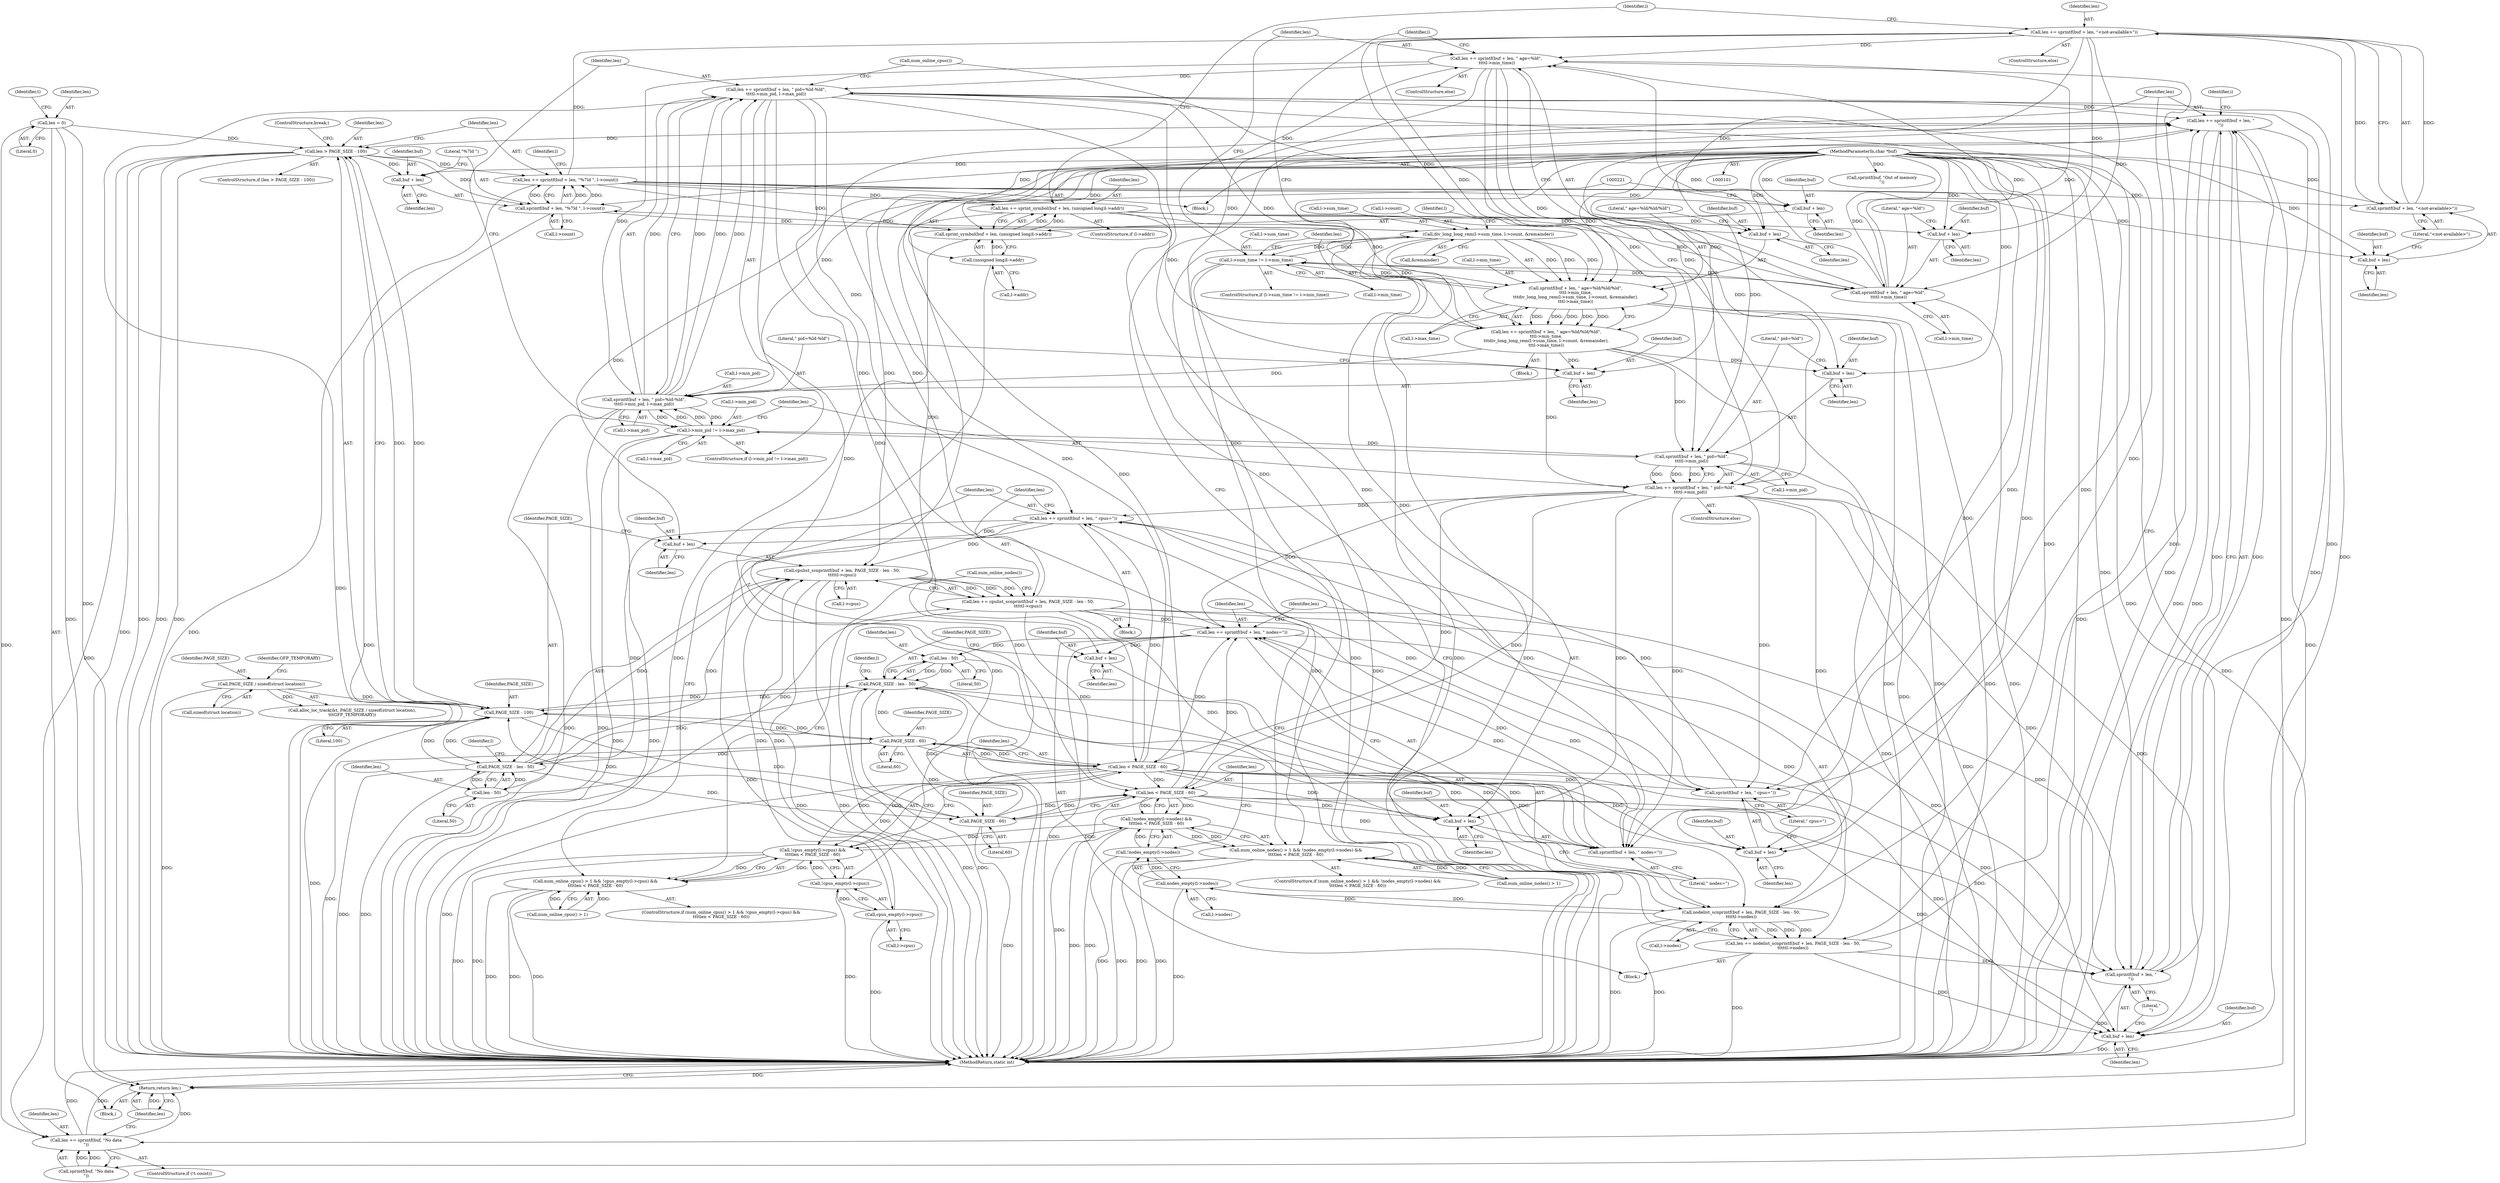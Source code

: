 digraph "0_linux_f8bd2258e2d520dff28c855658bd24bdafb5102d_9@API" {
"1000226" [label="(Call,len += sprintf(buf + len, \"<not-available>\"))"];
"1000228" [label="(Call,sprintf(buf + len, \"<not-available>\"))"];
"1000103" [label="(MethodParameterIn,char *buf)"];
"1000200" [label="(Call,len += sprintf(buf + len, \"%7ld \", l->count))"];
"1000202" [label="(Call,sprintf(buf + len, \"%7ld \", l->count))"];
"1000194" [label="(Call,len > PAGE_SIZE - 100)"];
"1000107" [label="(Call,len = 0)"];
"1000384" [label="(Call,len += sprintf(buf + len, \"\n\"))"];
"1000386" [label="(Call,sprintf(buf + len, \"\n\"))"];
"1000332" [label="(Call,len += cpulist_scnprintf(buf + len, PAGE_SIZE - len - 50,\n\t\t\t\t\tl->cpus))"];
"1000334" [label="(Call,cpulist_scnprintf(buf + len, PAGE_SIZE - len - 50,\n\t\t\t\t\tl->cpus))"];
"1000325" [label="(Call,len += sprintf(buf + len, \" cpus=\"))"];
"1000327" [label="(Call,sprintf(buf + len, \" cpus=\"))"];
"1000284" [label="(Call,len += sprintf(buf + len, \" pid=%ld-%ld\",\n\t\t\t\tl->min_pid, l->max_pid))"];
"1000286" [label="(Call,sprintf(buf + len, \" pid=%ld-%ld\",\n\t\t\t\tl->min_pid, l->max_pid))"];
"1000266" [label="(Call,len += sprintf(buf + len, \" age=%ld\",\n \t\t\t\tl->min_time))"];
"1000268" [label="(Call,sprintf(buf + len, \" age=%ld\",\n \t\t\t\tl->min_time))"];
"1000226" [label="(Call,len += sprintf(buf + len, \"<not-available>\"))"];
"1000214" [label="(Call,len += sprint_symbol(buf + len, (unsigned long)l->addr))"];
"1000216" [label="(Call,sprint_symbol(buf + len, (unsigned long)l->addr))"];
"1000220" [label="(Call,(unsigned long)l->addr)"];
"1000234" [label="(Call,l->sum_time != l->min_time)"];
"1000253" [label="(Call,div_long_long_rem(l->sum_time, l->count, &remainder))"];
"1000245" [label="(Call,sprintf(buf + len, \" age=%ld/%ld/%ld\",\n\t\t\tl->min_time,\n\t\t\tdiv_long_long_rem(l->sum_time, l->count, &remainder),\n\t\t\tl->max_time))"];
"1000243" [label="(Call,len += sprintf(buf + len, \" age=%ld/%ld/%ld\",\n\t\t\tl->min_time,\n\t\t\tdiv_long_long_rem(l->sum_time, l->count, &remainder),\n\t\t\tl->max_time))"];
"1000277" [label="(Call,l->min_pid != l->max_pid)"];
"1000300" [label="(Call,sprintf(buf + len, \" pid=%ld\",\n\t\t\t\tl->min_pid))"];
"1000298" [label="(Call,len += sprintf(buf + len, \" pid=%ld\",\n\t\t\t\tl->min_pid))"];
"1000319" [label="(Call,len < PAGE_SIZE - 60)"];
"1000321" [label="(Call,PAGE_SIZE - 60)"];
"1000196" [label="(Call,PAGE_SIZE - 100)"];
"1000338" [label="(Call,PAGE_SIZE - len - 50)"];
"1000340" [label="(Call,len - 50)"];
"1000376" [label="(Call,PAGE_SIZE - len - 50)"];
"1000359" [label="(Call,PAGE_SIZE - 60)"];
"1000378" [label="(Call,len - 50)"];
"1000363" [label="(Call,len += sprintf(buf + len, \" nodes=\"))"];
"1000365" [label="(Call,sprintf(buf + len, \" nodes=\"))"];
"1000357" [label="(Call,len < PAGE_SIZE - 60)"];
"1000120" [label="(Call,PAGE_SIZE / sizeof(struct location))"];
"1000315" [label="(Call,cpus_empty(l->cpus))"];
"1000370" [label="(Call,len += nodelist_scnprintf(buf + len, PAGE_SIZE - len - 50,\n\t\t\t\t\tl->nodes))"];
"1000372" [label="(Call,nodelist_scnprintf(buf + len, PAGE_SIZE - len - 50,\n\t\t\t\t\tl->nodes))"];
"1000353" [label="(Call,nodes_empty(l->nodes))"];
"1000313" [label="(Call,!cpus_empty(l->cpus) &&\n\t\t\t\tlen < PAGE_SIZE - 60)"];
"1000309" [label="(Call,num_online_cpus() > 1 && !cpus_empty(l->cpus) &&\n\t\t\t\tlen < PAGE_SIZE - 60)"];
"1000351" [label="(Call,!nodes_empty(l->nodes) &&\n\t\t\t\tlen < PAGE_SIZE - 60)"];
"1000347" [label="(Call,num_online_nodes() > 1 && !nodes_empty(l->nodes) &&\n\t\t\t\tlen < PAGE_SIZE - 60)"];
"1000314" [label="(Call,!cpus_empty(l->cpus))"];
"1000352" [label="(Call,!nodes_empty(l->nodes))"];
"1000328" [label="(Call,buf + len)"];
"1000366" [label="(Call,buf + len)"];
"1000387" [label="(Call,buf + len)"];
"1000287" [label="(Call,buf + len)"];
"1000301" [label="(Call,buf + len)"];
"1000246" [label="(Call,buf + len)"];
"1000269" [label="(Call,buf + len)"];
"1000217" [label="(Call,buf + len)"];
"1000229" [label="(Call,buf + len)"];
"1000203" [label="(Call,buf + len)"];
"1000399" [label="(Call,len += sprintf(buf, \"No data\n\"))"];
"1000404" [label="(Return,return len;)"];
"1000373" [label="(Call,buf + len)"];
"1000335" [label="(Call,buf + len)"];
"1000404" [label="(Return,return len;)"];
"1000246" [label="(Call,buf + len)"];
"1000334" [label="(Call,cpulist_scnprintf(buf + len, PAGE_SIZE - len - 50,\n\t\t\t\t\tl->cpus))"];
"1000244" [label="(Identifier,len)"];
"1000249" [label="(Literal,\" age=%ld/%ld/%ld\")"];
"1000195" [label="(Identifier,len)"];
"1000228" [label="(Call,sprintf(buf + len, \"<not-available>\"))"];
"1000281" [label="(Call,l->max_pid)"];
"1000272" [label="(Literal,\" age=%ld\")"];
"1000381" [label="(Call,l->nodes)"];
"1000354" [label="(Call,l->nodes)"];
"1000363" [label="(Call,len += sprintf(buf + len, \" nodes=\"))"];
"1000105" [label="(Block,)"];
"1000314" [label="(Call,!cpus_empty(l->cpus))"];
"1000330" [label="(Identifier,len)"];
"1000103" [label="(MethodParameterIn,char *buf)"];
"1000235" [label="(Call,l->sum_time)"];
"1000386" [label="(Call,sprintf(buf + len, \"\n\"))"];
"1000267" [label="(Identifier,len)"];
"1000300" [label="(Call,sprintf(buf + len, \" pid=%ld\",\n\t\t\t\tl->min_pid))"];
"1000266" [label="(Call,len += sprintf(buf + len, \" age=%ld\",\n \t\t\t\tl->min_time))"];
"1000216" [label="(Call,sprint_symbol(buf + len, (unsigned long)l->addr))"];
"1000257" [label="(Call,l->count)"];
"1000351" [label="(Call,!nodes_empty(l->nodes) &&\n\t\t\t\tlen < PAGE_SIZE - 60)"];
"1000370" [label="(Call,len += nodelist_scnprintf(buf + len, PAGE_SIZE - len - 50,\n\t\t\t\t\tl->nodes))"];
"1000331" [label="(Literal,\" cpus=\")"];
"1000198" [label="(Literal,100)"];
"1000378" [label="(Call,len - 50)"];
"1000297" [label="(ControlStructure,else)"];
"1000394" [label="(ControlStructure,if (!t.count))"];
"1000340" [label="(Call,len - 50)"];
"1000342" [label="(Literal,50)"];
"1000276" [label="(ControlStructure,if (l->min_pid != l->max_pid))"];
"1000193" [label="(ControlStructure,if (len > PAGE_SIZE - 100))"];
"1000364" [label="(Identifier,len)"];
"1000368" [label="(Identifier,len)"];
"1000241" [label="(Block,)"];
"1000212" [label="(Identifier,l)"];
"1000236" [label="(Identifier,l)"];
"1000328" [label="(Call,buf + len)"];
"1000217" [label="(Call,buf + len)"];
"1000277" [label="(Call,l->min_pid != l->max_pid)"];
"1000335" [label="(Call,buf + len)"];
"1000121" [label="(Identifier,PAGE_SIZE)"];
"1000302" [label="(Identifier,buf)"];
"1000182" [label="(Identifier,i)"];
"1000385" [label="(Identifier,len)"];
"1000194" [label="(Call,len > PAGE_SIZE - 100)"];
"1000210" [label="(ControlStructure,if (l->addr))"];
"1000400" [label="(Identifier,len)"];
"1000226" [label="(Call,len += sprintf(buf + len, \"<not-available>\"))"];
"1000320" [label="(Identifier,len)"];
"1000344" [label="(Identifier,l)"];
"1000183" [label="(Block,)"];
"1000108" [label="(Identifier,len)"];
"1000265" [label="(ControlStructure,else)"];
"1000405" [label="(Identifier,len)"];
"1000375" [label="(Identifier,len)"];
"1000203" [label="(Call,buf + len)"];
"1000325" [label="(Call,len += sprintf(buf + len, \" cpus=\"))"];
"1000346" [label="(ControlStructure,if (num_online_nodes() > 1 && !nodes_empty(l->nodes) &&\n\t\t\t\tlen < PAGE_SIZE - 60))"];
"1000284" [label="(Call,len += sprintf(buf + len, \" pid=%ld-%ld\",\n\t\t\t\tl->min_pid, l->max_pid))"];
"1000233" [label="(ControlStructure,if (l->sum_time != l->min_time))"];
"1000219" [label="(Identifier,len)"];
"1000232" [label="(Literal,\"<not-available>\")"];
"1000222" [label="(Call,l->addr)"];
"1000260" [label="(Call,&remainder)"];
"1000229" [label="(Call,buf + len)"];
"1000366" [label="(Call,buf + len)"];
"1000298" [label="(Call,len += sprintf(buf + len, \" pid=%ld\",\n\t\t\t\tl->min_pid))"];
"1000220" [label="(Call,(unsigned long)l->addr)"];
"1000376" [label="(Call,PAGE_SIZE - len - 50)"];
"1000305" [label="(Call,l->min_pid)"];
"1000207" [label="(Call,l->count)"];
"1000126" [label="(Call,sprintf(buf, \"Out of memory\n\"))"];
"1000324" [label="(Block,)"];
"1000199" [label="(ControlStructure,break;)"];
"1000238" [label="(Call,l->min_time)"];
"1000263" [label="(Identifier,l)"];
"1000341" [label="(Identifier,len)"];
"1000303" [label="(Identifier,len)"];
"1000214" [label="(Call,len += sprint_symbol(buf + len, (unsigned long)l->addr))"];
"1000204" [label="(Identifier,buf)"];
"1000285" [label="(Identifier,len)"];
"1000234" [label="(Call,l->sum_time != l->min_time)"];
"1000269" [label="(Call,buf + len)"];
"1000352" [label="(Call,!nodes_empty(l->nodes))"];
"1000279" [label="(Identifier,l)"];
"1000250" [label="(Call,l->min_time)"];
"1000262" [label="(Call,l->max_time)"];
"1000327" [label="(Call,sprintf(buf + len, \" cpus=\"))"];
"1000365" [label="(Call,sprintf(buf + len, \" nodes=\"))"];
"1000337" [label="(Identifier,len)"];
"1000336" [label="(Identifier,buf)"];
"1000373" [label="(Call,buf + len)"];
"1000117" [label="(Call,alloc_loc_track(&t, PAGE_SIZE / sizeof(struct location),\n\t\t\tGFP_TEMPORARY))"];
"1000205" [label="(Identifier,len)"];
"1000268" [label="(Call,sprintf(buf + len, \" age=%ld\",\n \t\t\t\tl->min_time))"];
"1000323" [label="(Literal,60)"];
"1000315" [label="(Call,cpus_empty(l->cpus))"];
"1000353" [label="(Call,nodes_empty(l->nodes))"];
"1000387" [label="(Call,buf + len)"];
"1000253" [label="(Call,div_long_long_rem(l->sum_time, l->count, &remainder))"];
"1000374" [label="(Identifier,buf)"];
"1000270" [label="(Identifier,buf)"];
"1000308" [label="(ControlStructure,if (num_online_cpus() > 1 && !cpus_empty(l->cpus) &&\n\t\t\t\tlen < PAGE_SIZE - 60))"];
"1000113" [label="(Identifier,t)"];
"1000206" [label="(Literal,\"%7ld \")"];
"1000254" [label="(Call,l->sum_time)"];
"1000311" [label="(Call,num_online_cpus())"];
"1000347" [label="(Call,num_online_nodes() > 1 && !nodes_empty(l->nodes) &&\n\t\t\t\tlen < PAGE_SIZE - 60)"];
"1000349" [label="(Call,num_online_nodes())"];
"1000357" [label="(Call,len < PAGE_SIZE - 60)"];
"1000310" [label="(Call,num_online_cpus() > 1)"];
"1000382" [label="(Identifier,l)"];
"1000107" [label="(Call,len = 0)"];
"1000309" [label="(Call,num_online_cpus() > 1 && !cpus_empty(l->cpus) &&\n\t\t\t\tlen < PAGE_SIZE - 60)"];
"1000202" [label="(Call,sprintf(buf + len, \"%7ld \", l->count))"];
"1000287" [label="(Call,buf + len)"];
"1000197" [label="(Identifier,PAGE_SIZE)"];
"1000339" [label="(Identifier,PAGE_SIZE)"];
"1000371" [label="(Identifier,len)"];
"1000367" [label="(Identifier,buf)"];
"1000122" [label="(Call,sizeof(struct location))"];
"1000326" [label="(Identifier,len)"];
"1000196" [label="(Call,PAGE_SIZE - 100)"];
"1000225" [label="(ControlStructure,else)"];
"1000333" [label="(Identifier,len)"];
"1000304" [label="(Literal,\" pid=%ld\")"];
"1000329" [label="(Identifier,buf)"];
"1000231" [label="(Identifier,len)"];
"1000248" [label="(Identifier,len)"];
"1000360" [label="(Identifier,PAGE_SIZE)"];
"1000390" [label="(Literal,\"\n\")"];
"1000286" [label="(Call,sprintf(buf + len, \" pid=%ld-%ld\",\n\t\t\t\tl->min_pid, l->max_pid))"];
"1000289" [label="(Identifier,len)"];
"1000380" [label="(Literal,50)"];
"1000243" [label="(Call,len += sprintf(buf + len, \" age=%ld/%ld/%ld\",\n\t\t\tl->min_time,\n\t\t\tdiv_long_long_rem(l->sum_time, l->count, &remainder),\n\t\t\tl->max_time))"];
"1000338" [label="(Call,PAGE_SIZE - len - 50)"];
"1000299" [label="(Identifier,len)"];
"1000291" [label="(Call,l->min_pid)"];
"1000361" [label="(Literal,60)"];
"1000109" [label="(Literal,0)"];
"1000399" [label="(Call,len += sprintf(buf, \"No data\n\"))"];
"1000372" [label="(Call,nodelist_scnprintf(buf + len, PAGE_SIZE - len - 50,\n\t\t\t\t\tl->nodes))"];
"1000124" [label="(Identifier,GFP_TEMPORARY)"];
"1000384" [label="(Call,len += sprintf(buf + len, \"\n\"))"];
"1000369" [label="(Literal,\" nodes=\")"];
"1000321" [label="(Call,PAGE_SIZE - 60)"];
"1000294" [label="(Call,l->max_pid)"];
"1000200" [label="(Call,len += sprintf(buf + len, \"%7ld \", l->count))"];
"1000348" [label="(Call,num_online_nodes() > 1)"];
"1000316" [label="(Call,l->cpus)"];
"1000273" [label="(Call,l->min_time)"];
"1000227" [label="(Identifier,len)"];
"1000319" [label="(Call,len < PAGE_SIZE - 60)"];
"1000332" [label="(Call,len += cpulist_scnprintf(buf + len, PAGE_SIZE - len - 50,\n\t\t\t\t\tl->cpus))"];
"1000359" [label="(Call,PAGE_SIZE - 60)"];
"1000301" [label="(Call,buf + len)"];
"1000406" [label="(MethodReturn,static int)"];
"1000377" [label="(Identifier,PAGE_SIZE)"];
"1000290" [label="(Literal,\" pid=%ld-%ld\")"];
"1000230" [label="(Identifier,buf)"];
"1000401" [label="(Call,sprintf(buf, \"No data\n\"))"];
"1000313" [label="(Call,!cpus_empty(l->cpus) &&\n\t\t\t\tlen < PAGE_SIZE - 60)"];
"1000271" [label="(Identifier,len)"];
"1000201" [label="(Identifier,len)"];
"1000120" [label="(Call,PAGE_SIZE / sizeof(struct location))"];
"1000247" [label="(Identifier,buf)"];
"1000288" [label="(Identifier,buf)"];
"1000322" [label="(Identifier,PAGE_SIZE)"];
"1000278" [label="(Call,l->min_pid)"];
"1000388" [label="(Identifier,buf)"];
"1000389" [label="(Identifier,len)"];
"1000245" [label="(Call,sprintf(buf + len, \" age=%ld/%ld/%ld\",\n\t\t\tl->min_time,\n\t\t\tdiv_long_long_rem(l->sum_time, l->count, &remainder),\n\t\t\tl->max_time))"];
"1000343" [label="(Call,l->cpus)"];
"1000218" [label="(Identifier,buf)"];
"1000379" [label="(Identifier,len)"];
"1000362" [label="(Block,)"];
"1000358" [label="(Identifier,len)"];
"1000215" [label="(Identifier,len)"];
"1000226" -> "1000225"  [label="AST: "];
"1000226" -> "1000228"  [label="CFG: "];
"1000227" -> "1000226"  [label="AST: "];
"1000228" -> "1000226"  [label="AST: "];
"1000236" -> "1000226"  [label="CFG: "];
"1000226" -> "1000406"  [label="DDG: "];
"1000228" -> "1000226"  [label="DDG: "];
"1000228" -> "1000226"  [label="DDG: "];
"1000200" -> "1000226"  [label="DDG: "];
"1000226" -> "1000243"  [label="DDG: "];
"1000226" -> "1000245"  [label="DDG: "];
"1000226" -> "1000246"  [label="DDG: "];
"1000226" -> "1000266"  [label="DDG: "];
"1000226" -> "1000268"  [label="DDG: "];
"1000226" -> "1000269"  [label="DDG: "];
"1000228" -> "1000232"  [label="CFG: "];
"1000229" -> "1000228"  [label="AST: "];
"1000232" -> "1000228"  [label="AST: "];
"1000103" -> "1000228"  [label="DDG: "];
"1000200" -> "1000228"  [label="DDG: "];
"1000103" -> "1000101"  [label="AST: "];
"1000103" -> "1000406"  [label="DDG: "];
"1000103" -> "1000126"  [label="DDG: "];
"1000103" -> "1000202"  [label="DDG: "];
"1000103" -> "1000203"  [label="DDG: "];
"1000103" -> "1000216"  [label="DDG: "];
"1000103" -> "1000217"  [label="DDG: "];
"1000103" -> "1000229"  [label="DDG: "];
"1000103" -> "1000245"  [label="DDG: "];
"1000103" -> "1000246"  [label="DDG: "];
"1000103" -> "1000268"  [label="DDG: "];
"1000103" -> "1000269"  [label="DDG: "];
"1000103" -> "1000286"  [label="DDG: "];
"1000103" -> "1000287"  [label="DDG: "];
"1000103" -> "1000300"  [label="DDG: "];
"1000103" -> "1000301"  [label="DDG: "];
"1000103" -> "1000327"  [label="DDG: "];
"1000103" -> "1000328"  [label="DDG: "];
"1000103" -> "1000334"  [label="DDG: "];
"1000103" -> "1000335"  [label="DDG: "];
"1000103" -> "1000365"  [label="DDG: "];
"1000103" -> "1000366"  [label="DDG: "];
"1000103" -> "1000372"  [label="DDG: "];
"1000103" -> "1000373"  [label="DDG: "];
"1000103" -> "1000386"  [label="DDG: "];
"1000103" -> "1000387"  [label="DDG: "];
"1000103" -> "1000401"  [label="DDG: "];
"1000200" -> "1000183"  [label="AST: "];
"1000200" -> "1000202"  [label="CFG: "];
"1000201" -> "1000200"  [label="AST: "];
"1000202" -> "1000200"  [label="AST: "];
"1000212" -> "1000200"  [label="CFG: "];
"1000200" -> "1000406"  [label="DDG: "];
"1000202" -> "1000200"  [label="DDG: "];
"1000202" -> "1000200"  [label="DDG: "];
"1000202" -> "1000200"  [label="DDG: "];
"1000194" -> "1000200"  [label="DDG: "];
"1000200" -> "1000214"  [label="DDG: "];
"1000200" -> "1000216"  [label="DDG: "];
"1000200" -> "1000217"  [label="DDG: "];
"1000200" -> "1000229"  [label="DDG: "];
"1000202" -> "1000207"  [label="CFG: "];
"1000203" -> "1000202"  [label="AST: "];
"1000206" -> "1000202"  [label="AST: "];
"1000207" -> "1000202"  [label="AST: "];
"1000202" -> "1000406"  [label="DDG: "];
"1000194" -> "1000202"  [label="DDG: "];
"1000253" -> "1000202"  [label="DDG: "];
"1000202" -> "1000253"  [label="DDG: "];
"1000194" -> "1000193"  [label="AST: "];
"1000194" -> "1000196"  [label="CFG: "];
"1000195" -> "1000194"  [label="AST: "];
"1000196" -> "1000194"  [label="AST: "];
"1000199" -> "1000194"  [label="CFG: "];
"1000201" -> "1000194"  [label="CFG: "];
"1000194" -> "1000406"  [label="DDG: "];
"1000194" -> "1000406"  [label="DDG: "];
"1000194" -> "1000406"  [label="DDG: "];
"1000107" -> "1000194"  [label="DDG: "];
"1000384" -> "1000194"  [label="DDG: "];
"1000196" -> "1000194"  [label="DDG: "];
"1000196" -> "1000194"  [label="DDG: "];
"1000194" -> "1000203"  [label="DDG: "];
"1000194" -> "1000399"  [label="DDG: "];
"1000194" -> "1000404"  [label="DDG: "];
"1000107" -> "1000105"  [label="AST: "];
"1000107" -> "1000109"  [label="CFG: "];
"1000108" -> "1000107"  [label="AST: "];
"1000109" -> "1000107"  [label="AST: "];
"1000113" -> "1000107"  [label="CFG: "];
"1000107" -> "1000406"  [label="DDG: "];
"1000107" -> "1000399"  [label="DDG: "];
"1000107" -> "1000404"  [label="DDG: "];
"1000384" -> "1000183"  [label="AST: "];
"1000384" -> "1000386"  [label="CFG: "];
"1000385" -> "1000384"  [label="AST: "];
"1000386" -> "1000384"  [label="AST: "];
"1000182" -> "1000384"  [label="CFG: "];
"1000384" -> "1000406"  [label="DDG: "];
"1000384" -> "1000406"  [label="DDG: "];
"1000386" -> "1000384"  [label="DDG: "];
"1000386" -> "1000384"  [label="DDG: "];
"1000332" -> "1000384"  [label="DDG: "];
"1000284" -> "1000384"  [label="DDG: "];
"1000298" -> "1000384"  [label="DDG: "];
"1000357" -> "1000384"  [label="DDG: "];
"1000319" -> "1000384"  [label="DDG: "];
"1000370" -> "1000384"  [label="DDG: "];
"1000384" -> "1000399"  [label="DDG: "];
"1000384" -> "1000404"  [label="DDG: "];
"1000386" -> "1000390"  [label="CFG: "];
"1000387" -> "1000386"  [label="AST: "];
"1000390" -> "1000386"  [label="AST: "];
"1000386" -> "1000406"  [label="DDG: "];
"1000332" -> "1000386"  [label="DDG: "];
"1000284" -> "1000386"  [label="DDG: "];
"1000298" -> "1000386"  [label="DDG: "];
"1000357" -> "1000386"  [label="DDG: "];
"1000319" -> "1000386"  [label="DDG: "];
"1000370" -> "1000386"  [label="DDG: "];
"1000332" -> "1000324"  [label="AST: "];
"1000332" -> "1000334"  [label="CFG: "];
"1000333" -> "1000332"  [label="AST: "];
"1000334" -> "1000332"  [label="AST: "];
"1000349" -> "1000332"  [label="CFG: "];
"1000332" -> "1000406"  [label="DDG: "];
"1000334" -> "1000332"  [label="DDG: "];
"1000334" -> "1000332"  [label="DDG: "];
"1000334" -> "1000332"  [label="DDG: "];
"1000340" -> "1000332"  [label="DDG: "];
"1000332" -> "1000357"  [label="DDG: "];
"1000332" -> "1000363"  [label="DDG: "];
"1000332" -> "1000365"  [label="DDG: "];
"1000332" -> "1000366"  [label="DDG: "];
"1000332" -> "1000387"  [label="DDG: "];
"1000334" -> "1000343"  [label="CFG: "];
"1000335" -> "1000334"  [label="AST: "];
"1000338" -> "1000334"  [label="AST: "];
"1000343" -> "1000334"  [label="AST: "];
"1000334" -> "1000406"  [label="DDG: "];
"1000334" -> "1000406"  [label="DDG: "];
"1000334" -> "1000315"  [label="DDG: "];
"1000325" -> "1000334"  [label="DDG: "];
"1000338" -> "1000334"  [label="DDG: "];
"1000338" -> "1000334"  [label="DDG: "];
"1000315" -> "1000334"  [label="DDG: "];
"1000325" -> "1000324"  [label="AST: "];
"1000325" -> "1000327"  [label="CFG: "];
"1000326" -> "1000325"  [label="AST: "];
"1000327" -> "1000325"  [label="AST: "];
"1000333" -> "1000325"  [label="CFG: "];
"1000325" -> "1000406"  [label="DDG: "];
"1000327" -> "1000325"  [label="DDG: "];
"1000327" -> "1000325"  [label="DDG: "];
"1000284" -> "1000325"  [label="DDG: "];
"1000298" -> "1000325"  [label="DDG: "];
"1000319" -> "1000325"  [label="DDG: "];
"1000325" -> "1000335"  [label="DDG: "];
"1000325" -> "1000340"  [label="DDG: "];
"1000327" -> "1000331"  [label="CFG: "];
"1000328" -> "1000327"  [label="AST: "];
"1000331" -> "1000327"  [label="AST: "];
"1000284" -> "1000327"  [label="DDG: "];
"1000298" -> "1000327"  [label="DDG: "];
"1000319" -> "1000327"  [label="DDG: "];
"1000284" -> "1000276"  [label="AST: "];
"1000284" -> "1000286"  [label="CFG: "];
"1000285" -> "1000284"  [label="AST: "];
"1000286" -> "1000284"  [label="AST: "];
"1000311" -> "1000284"  [label="CFG: "];
"1000284" -> "1000406"  [label="DDG: "];
"1000286" -> "1000284"  [label="DDG: "];
"1000286" -> "1000284"  [label="DDG: "];
"1000286" -> "1000284"  [label="DDG: "];
"1000286" -> "1000284"  [label="DDG: "];
"1000266" -> "1000284"  [label="DDG: "];
"1000243" -> "1000284"  [label="DDG: "];
"1000284" -> "1000319"  [label="DDG: "];
"1000284" -> "1000328"  [label="DDG: "];
"1000284" -> "1000357"  [label="DDG: "];
"1000284" -> "1000363"  [label="DDG: "];
"1000284" -> "1000365"  [label="DDG: "];
"1000284" -> "1000366"  [label="DDG: "];
"1000284" -> "1000387"  [label="DDG: "];
"1000286" -> "1000294"  [label="CFG: "];
"1000287" -> "1000286"  [label="AST: "];
"1000290" -> "1000286"  [label="AST: "];
"1000291" -> "1000286"  [label="AST: "];
"1000294" -> "1000286"  [label="AST: "];
"1000286" -> "1000406"  [label="DDG: "];
"1000286" -> "1000406"  [label="DDG: "];
"1000286" -> "1000277"  [label="DDG: "];
"1000286" -> "1000277"  [label="DDG: "];
"1000266" -> "1000286"  [label="DDG: "];
"1000243" -> "1000286"  [label="DDG: "];
"1000277" -> "1000286"  [label="DDG: "];
"1000277" -> "1000286"  [label="DDG: "];
"1000266" -> "1000265"  [label="AST: "];
"1000266" -> "1000268"  [label="CFG: "];
"1000267" -> "1000266"  [label="AST: "];
"1000268" -> "1000266"  [label="AST: "];
"1000279" -> "1000266"  [label="CFG: "];
"1000266" -> "1000406"  [label="DDG: "];
"1000268" -> "1000266"  [label="DDG: "];
"1000268" -> "1000266"  [label="DDG: "];
"1000268" -> "1000266"  [label="DDG: "];
"1000214" -> "1000266"  [label="DDG: "];
"1000266" -> "1000287"  [label="DDG: "];
"1000266" -> "1000298"  [label="DDG: "];
"1000266" -> "1000300"  [label="DDG: "];
"1000266" -> "1000301"  [label="DDG: "];
"1000268" -> "1000273"  [label="CFG: "];
"1000269" -> "1000268"  [label="AST: "];
"1000272" -> "1000268"  [label="AST: "];
"1000273" -> "1000268"  [label="AST: "];
"1000268" -> "1000406"  [label="DDG: "];
"1000268" -> "1000234"  [label="DDG: "];
"1000214" -> "1000268"  [label="DDG: "];
"1000234" -> "1000268"  [label="DDG: "];
"1000214" -> "1000210"  [label="AST: "];
"1000214" -> "1000216"  [label="CFG: "];
"1000215" -> "1000214"  [label="AST: "];
"1000216" -> "1000214"  [label="AST: "];
"1000236" -> "1000214"  [label="CFG: "];
"1000214" -> "1000406"  [label="DDG: "];
"1000216" -> "1000214"  [label="DDG: "];
"1000216" -> "1000214"  [label="DDG: "];
"1000214" -> "1000243"  [label="DDG: "];
"1000214" -> "1000245"  [label="DDG: "];
"1000214" -> "1000246"  [label="DDG: "];
"1000214" -> "1000269"  [label="DDG: "];
"1000216" -> "1000220"  [label="CFG: "];
"1000217" -> "1000216"  [label="AST: "];
"1000220" -> "1000216"  [label="AST: "];
"1000216" -> "1000406"  [label="DDG: "];
"1000220" -> "1000216"  [label="DDG: "];
"1000220" -> "1000222"  [label="CFG: "];
"1000221" -> "1000220"  [label="AST: "];
"1000222" -> "1000220"  [label="AST: "];
"1000220" -> "1000406"  [label="DDG: "];
"1000234" -> "1000233"  [label="AST: "];
"1000234" -> "1000238"  [label="CFG: "];
"1000235" -> "1000234"  [label="AST: "];
"1000238" -> "1000234"  [label="AST: "];
"1000244" -> "1000234"  [label="CFG: "];
"1000267" -> "1000234"  [label="CFG: "];
"1000234" -> "1000406"  [label="DDG: "];
"1000234" -> "1000406"  [label="DDG: "];
"1000253" -> "1000234"  [label="DDG: "];
"1000245" -> "1000234"  [label="DDG: "];
"1000234" -> "1000245"  [label="DDG: "];
"1000234" -> "1000253"  [label="DDG: "];
"1000253" -> "1000245"  [label="AST: "];
"1000253" -> "1000260"  [label="CFG: "];
"1000254" -> "1000253"  [label="AST: "];
"1000257" -> "1000253"  [label="AST: "];
"1000260" -> "1000253"  [label="AST: "];
"1000263" -> "1000253"  [label="CFG: "];
"1000253" -> "1000406"  [label="DDG: "];
"1000253" -> "1000406"  [label="DDG: "];
"1000253" -> "1000406"  [label="DDG: "];
"1000253" -> "1000245"  [label="DDG: "];
"1000253" -> "1000245"  [label="DDG: "];
"1000253" -> "1000245"  [label="DDG: "];
"1000245" -> "1000243"  [label="AST: "];
"1000245" -> "1000262"  [label="CFG: "];
"1000246" -> "1000245"  [label="AST: "];
"1000249" -> "1000245"  [label="AST: "];
"1000250" -> "1000245"  [label="AST: "];
"1000262" -> "1000245"  [label="AST: "];
"1000243" -> "1000245"  [label="CFG: "];
"1000245" -> "1000406"  [label="DDG: "];
"1000245" -> "1000406"  [label="DDG: "];
"1000245" -> "1000406"  [label="DDG: "];
"1000245" -> "1000243"  [label="DDG: "];
"1000245" -> "1000243"  [label="DDG: "];
"1000245" -> "1000243"  [label="DDG: "];
"1000245" -> "1000243"  [label="DDG: "];
"1000245" -> "1000243"  [label="DDG: "];
"1000243" -> "1000241"  [label="AST: "];
"1000244" -> "1000243"  [label="AST: "];
"1000279" -> "1000243"  [label="CFG: "];
"1000243" -> "1000406"  [label="DDG: "];
"1000243" -> "1000287"  [label="DDG: "];
"1000243" -> "1000298"  [label="DDG: "];
"1000243" -> "1000300"  [label="DDG: "];
"1000243" -> "1000301"  [label="DDG: "];
"1000277" -> "1000276"  [label="AST: "];
"1000277" -> "1000281"  [label="CFG: "];
"1000278" -> "1000277"  [label="AST: "];
"1000281" -> "1000277"  [label="AST: "];
"1000285" -> "1000277"  [label="CFG: "];
"1000299" -> "1000277"  [label="CFG: "];
"1000277" -> "1000406"  [label="DDG: "];
"1000277" -> "1000406"  [label="DDG: "];
"1000300" -> "1000277"  [label="DDG: "];
"1000277" -> "1000300"  [label="DDG: "];
"1000300" -> "1000298"  [label="AST: "];
"1000300" -> "1000305"  [label="CFG: "];
"1000301" -> "1000300"  [label="AST: "];
"1000304" -> "1000300"  [label="AST: "];
"1000305" -> "1000300"  [label="AST: "];
"1000298" -> "1000300"  [label="CFG: "];
"1000300" -> "1000406"  [label="DDG: "];
"1000300" -> "1000298"  [label="DDG: "];
"1000300" -> "1000298"  [label="DDG: "];
"1000300" -> "1000298"  [label="DDG: "];
"1000298" -> "1000297"  [label="AST: "];
"1000299" -> "1000298"  [label="AST: "];
"1000311" -> "1000298"  [label="CFG: "];
"1000298" -> "1000406"  [label="DDG: "];
"1000298" -> "1000319"  [label="DDG: "];
"1000298" -> "1000328"  [label="DDG: "];
"1000298" -> "1000357"  [label="DDG: "];
"1000298" -> "1000363"  [label="DDG: "];
"1000298" -> "1000365"  [label="DDG: "];
"1000298" -> "1000366"  [label="DDG: "];
"1000298" -> "1000387"  [label="DDG: "];
"1000319" -> "1000313"  [label="AST: "];
"1000319" -> "1000321"  [label="CFG: "];
"1000320" -> "1000319"  [label="AST: "];
"1000321" -> "1000319"  [label="AST: "];
"1000313" -> "1000319"  [label="CFG: "];
"1000319" -> "1000406"  [label="DDG: "];
"1000319" -> "1000313"  [label="DDG: "];
"1000319" -> "1000313"  [label="DDG: "];
"1000321" -> "1000319"  [label="DDG: "];
"1000321" -> "1000319"  [label="DDG: "];
"1000319" -> "1000328"  [label="DDG: "];
"1000319" -> "1000357"  [label="DDG: "];
"1000319" -> "1000363"  [label="DDG: "];
"1000319" -> "1000365"  [label="DDG: "];
"1000319" -> "1000366"  [label="DDG: "];
"1000319" -> "1000387"  [label="DDG: "];
"1000321" -> "1000323"  [label="CFG: "];
"1000322" -> "1000321"  [label="AST: "];
"1000323" -> "1000321"  [label="AST: "];
"1000321" -> "1000406"  [label="DDG: "];
"1000321" -> "1000196"  [label="DDG: "];
"1000196" -> "1000321"  [label="DDG: "];
"1000321" -> "1000338"  [label="DDG: "];
"1000321" -> "1000359"  [label="DDG: "];
"1000321" -> "1000376"  [label="DDG: "];
"1000196" -> "1000198"  [label="CFG: "];
"1000197" -> "1000196"  [label="AST: "];
"1000198" -> "1000196"  [label="AST: "];
"1000196" -> "1000406"  [label="DDG: "];
"1000338" -> "1000196"  [label="DDG: "];
"1000376" -> "1000196"  [label="DDG: "];
"1000120" -> "1000196"  [label="DDG: "];
"1000359" -> "1000196"  [label="DDG: "];
"1000196" -> "1000338"  [label="DDG: "];
"1000196" -> "1000359"  [label="DDG: "];
"1000196" -> "1000376"  [label="DDG: "];
"1000338" -> "1000340"  [label="CFG: "];
"1000339" -> "1000338"  [label="AST: "];
"1000340" -> "1000338"  [label="AST: "];
"1000344" -> "1000338"  [label="CFG: "];
"1000338" -> "1000406"  [label="DDG: "];
"1000338" -> "1000406"  [label="DDG: "];
"1000340" -> "1000338"  [label="DDG: "];
"1000340" -> "1000338"  [label="DDG: "];
"1000338" -> "1000359"  [label="DDG: "];
"1000338" -> "1000376"  [label="DDG: "];
"1000340" -> "1000342"  [label="CFG: "];
"1000341" -> "1000340"  [label="AST: "];
"1000342" -> "1000340"  [label="AST: "];
"1000376" -> "1000372"  [label="AST: "];
"1000376" -> "1000378"  [label="CFG: "];
"1000377" -> "1000376"  [label="AST: "];
"1000378" -> "1000376"  [label="AST: "];
"1000382" -> "1000376"  [label="CFG: "];
"1000376" -> "1000406"  [label="DDG: "];
"1000376" -> "1000406"  [label="DDG: "];
"1000376" -> "1000372"  [label="DDG: "];
"1000376" -> "1000372"  [label="DDG: "];
"1000359" -> "1000376"  [label="DDG: "];
"1000378" -> "1000376"  [label="DDG: "];
"1000378" -> "1000376"  [label="DDG: "];
"1000359" -> "1000357"  [label="AST: "];
"1000359" -> "1000361"  [label="CFG: "];
"1000360" -> "1000359"  [label="AST: "];
"1000361" -> "1000359"  [label="AST: "];
"1000357" -> "1000359"  [label="CFG: "];
"1000359" -> "1000406"  [label="DDG: "];
"1000359" -> "1000357"  [label="DDG: "];
"1000359" -> "1000357"  [label="DDG: "];
"1000378" -> "1000380"  [label="CFG: "];
"1000379" -> "1000378"  [label="AST: "];
"1000380" -> "1000378"  [label="AST: "];
"1000378" -> "1000370"  [label="DDG: "];
"1000363" -> "1000378"  [label="DDG: "];
"1000363" -> "1000362"  [label="AST: "];
"1000363" -> "1000365"  [label="CFG: "];
"1000364" -> "1000363"  [label="AST: "];
"1000365" -> "1000363"  [label="AST: "];
"1000371" -> "1000363"  [label="CFG: "];
"1000363" -> "1000406"  [label="DDG: "];
"1000365" -> "1000363"  [label="DDG: "];
"1000365" -> "1000363"  [label="DDG: "];
"1000357" -> "1000363"  [label="DDG: "];
"1000363" -> "1000372"  [label="DDG: "];
"1000363" -> "1000373"  [label="DDG: "];
"1000365" -> "1000369"  [label="CFG: "];
"1000366" -> "1000365"  [label="AST: "];
"1000369" -> "1000365"  [label="AST: "];
"1000357" -> "1000365"  [label="DDG: "];
"1000357" -> "1000351"  [label="AST: "];
"1000358" -> "1000357"  [label="AST: "];
"1000351" -> "1000357"  [label="CFG: "];
"1000357" -> "1000406"  [label="DDG: "];
"1000357" -> "1000351"  [label="DDG: "];
"1000357" -> "1000351"  [label="DDG: "];
"1000357" -> "1000366"  [label="DDG: "];
"1000357" -> "1000387"  [label="DDG: "];
"1000120" -> "1000117"  [label="AST: "];
"1000120" -> "1000122"  [label="CFG: "];
"1000121" -> "1000120"  [label="AST: "];
"1000122" -> "1000120"  [label="AST: "];
"1000124" -> "1000120"  [label="CFG: "];
"1000120" -> "1000406"  [label="DDG: "];
"1000120" -> "1000117"  [label="DDG: "];
"1000315" -> "1000314"  [label="AST: "];
"1000315" -> "1000316"  [label="CFG: "];
"1000316" -> "1000315"  [label="AST: "];
"1000314" -> "1000315"  [label="CFG: "];
"1000315" -> "1000406"  [label="DDG: "];
"1000315" -> "1000314"  [label="DDG: "];
"1000370" -> "1000362"  [label="AST: "];
"1000370" -> "1000372"  [label="CFG: "];
"1000371" -> "1000370"  [label="AST: "];
"1000372" -> "1000370"  [label="AST: "];
"1000385" -> "1000370"  [label="CFG: "];
"1000370" -> "1000406"  [label="DDG: "];
"1000372" -> "1000370"  [label="DDG: "];
"1000372" -> "1000370"  [label="DDG: "];
"1000372" -> "1000370"  [label="DDG: "];
"1000370" -> "1000387"  [label="DDG: "];
"1000372" -> "1000381"  [label="CFG: "];
"1000373" -> "1000372"  [label="AST: "];
"1000381" -> "1000372"  [label="AST: "];
"1000372" -> "1000406"  [label="DDG: "];
"1000372" -> "1000406"  [label="DDG: "];
"1000372" -> "1000353"  [label="DDG: "];
"1000353" -> "1000372"  [label="DDG: "];
"1000353" -> "1000352"  [label="AST: "];
"1000353" -> "1000354"  [label="CFG: "];
"1000354" -> "1000353"  [label="AST: "];
"1000352" -> "1000353"  [label="CFG: "];
"1000353" -> "1000406"  [label="DDG: "];
"1000353" -> "1000352"  [label="DDG: "];
"1000313" -> "1000309"  [label="AST: "];
"1000313" -> "1000314"  [label="CFG: "];
"1000314" -> "1000313"  [label="AST: "];
"1000309" -> "1000313"  [label="CFG: "];
"1000313" -> "1000406"  [label="DDG: "];
"1000313" -> "1000406"  [label="DDG: "];
"1000313" -> "1000309"  [label="DDG: "];
"1000313" -> "1000309"  [label="DDG: "];
"1000314" -> "1000313"  [label="DDG: "];
"1000351" -> "1000313"  [label="DDG: "];
"1000313" -> "1000351"  [label="DDG: "];
"1000309" -> "1000308"  [label="AST: "];
"1000309" -> "1000310"  [label="CFG: "];
"1000310" -> "1000309"  [label="AST: "];
"1000326" -> "1000309"  [label="CFG: "];
"1000349" -> "1000309"  [label="CFG: "];
"1000309" -> "1000406"  [label="DDG: "];
"1000309" -> "1000406"  [label="DDG: "];
"1000309" -> "1000406"  [label="DDG: "];
"1000310" -> "1000309"  [label="DDG: "];
"1000310" -> "1000309"  [label="DDG: "];
"1000351" -> "1000347"  [label="AST: "];
"1000351" -> "1000352"  [label="CFG: "];
"1000352" -> "1000351"  [label="AST: "];
"1000347" -> "1000351"  [label="CFG: "];
"1000351" -> "1000406"  [label="DDG: "];
"1000351" -> "1000406"  [label="DDG: "];
"1000351" -> "1000347"  [label="DDG: "];
"1000351" -> "1000347"  [label="DDG: "];
"1000352" -> "1000351"  [label="DDG: "];
"1000347" -> "1000346"  [label="AST: "];
"1000347" -> "1000348"  [label="CFG: "];
"1000348" -> "1000347"  [label="AST: "];
"1000364" -> "1000347"  [label="CFG: "];
"1000385" -> "1000347"  [label="CFG: "];
"1000347" -> "1000406"  [label="DDG: "];
"1000347" -> "1000406"  [label="DDG: "];
"1000347" -> "1000406"  [label="DDG: "];
"1000348" -> "1000347"  [label="DDG: "];
"1000348" -> "1000347"  [label="DDG: "];
"1000320" -> "1000314"  [label="CFG: "];
"1000314" -> "1000406"  [label="DDG: "];
"1000358" -> "1000352"  [label="CFG: "];
"1000352" -> "1000406"  [label="DDG: "];
"1000328" -> "1000330"  [label="CFG: "];
"1000329" -> "1000328"  [label="AST: "];
"1000330" -> "1000328"  [label="AST: "];
"1000331" -> "1000328"  [label="CFG: "];
"1000366" -> "1000368"  [label="CFG: "];
"1000367" -> "1000366"  [label="AST: "];
"1000368" -> "1000366"  [label="AST: "];
"1000369" -> "1000366"  [label="CFG: "];
"1000387" -> "1000389"  [label="CFG: "];
"1000388" -> "1000387"  [label="AST: "];
"1000389" -> "1000387"  [label="AST: "];
"1000390" -> "1000387"  [label="CFG: "];
"1000387" -> "1000406"  [label="DDG: "];
"1000287" -> "1000289"  [label="CFG: "];
"1000288" -> "1000287"  [label="AST: "];
"1000289" -> "1000287"  [label="AST: "];
"1000290" -> "1000287"  [label="CFG: "];
"1000301" -> "1000303"  [label="CFG: "];
"1000302" -> "1000301"  [label="AST: "];
"1000303" -> "1000301"  [label="AST: "];
"1000304" -> "1000301"  [label="CFG: "];
"1000246" -> "1000248"  [label="CFG: "];
"1000247" -> "1000246"  [label="AST: "];
"1000248" -> "1000246"  [label="AST: "];
"1000249" -> "1000246"  [label="CFG: "];
"1000269" -> "1000271"  [label="CFG: "];
"1000270" -> "1000269"  [label="AST: "];
"1000271" -> "1000269"  [label="AST: "];
"1000272" -> "1000269"  [label="CFG: "];
"1000217" -> "1000219"  [label="CFG: "];
"1000218" -> "1000217"  [label="AST: "];
"1000219" -> "1000217"  [label="AST: "];
"1000221" -> "1000217"  [label="CFG: "];
"1000229" -> "1000231"  [label="CFG: "];
"1000230" -> "1000229"  [label="AST: "];
"1000231" -> "1000229"  [label="AST: "];
"1000232" -> "1000229"  [label="CFG: "];
"1000203" -> "1000205"  [label="CFG: "];
"1000204" -> "1000203"  [label="AST: "];
"1000205" -> "1000203"  [label="AST: "];
"1000206" -> "1000203"  [label="CFG: "];
"1000399" -> "1000394"  [label="AST: "];
"1000399" -> "1000401"  [label="CFG: "];
"1000400" -> "1000399"  [label="AST: "];
"1000401" -> "1000399"  [label="AST: "];
"1000405" -> "1000399"  [label="CFG: "];
"1000399" -> "1000406"  [label="DDG: "];
"1000399" -> "1000406"  [label="DDG: "];
"1000401" -> "1000399"  [label="DDG: "];
"1000401" -> "1000399"  [label="DDG: "];
"1000399" -> "1000404"  [label="DDG: "];
"1000404" -> "1000105"  [label="AST: "];
"1000404" -> "1000405"  [label="CFG: "];
"1000405" -> "1000404"  [label="AST: "];
"1000406" -> "1000404"  [label="CFG: "];
"1000404" -> "1000406"  [label="DDG: "];
"1000405" -> "1000404"  [label="DDG: "];
"1000373" -> "1000375"  [label="CFG: "];
"1000374" -> "1000373"  [label="AST: "];
"1000375" -> "1000373"  [label="AST: "];
"1000377" -> "1000373"  [label="CFG: "];
"1000335" -> "1000337"  [label="CFG: "];
"1000336" -> "1000335"  [label="AST: "];
"1000337" -> "1000335"  [label="AST: "];
"1000339" -> "1000335"  [label="CFG: "];
}
